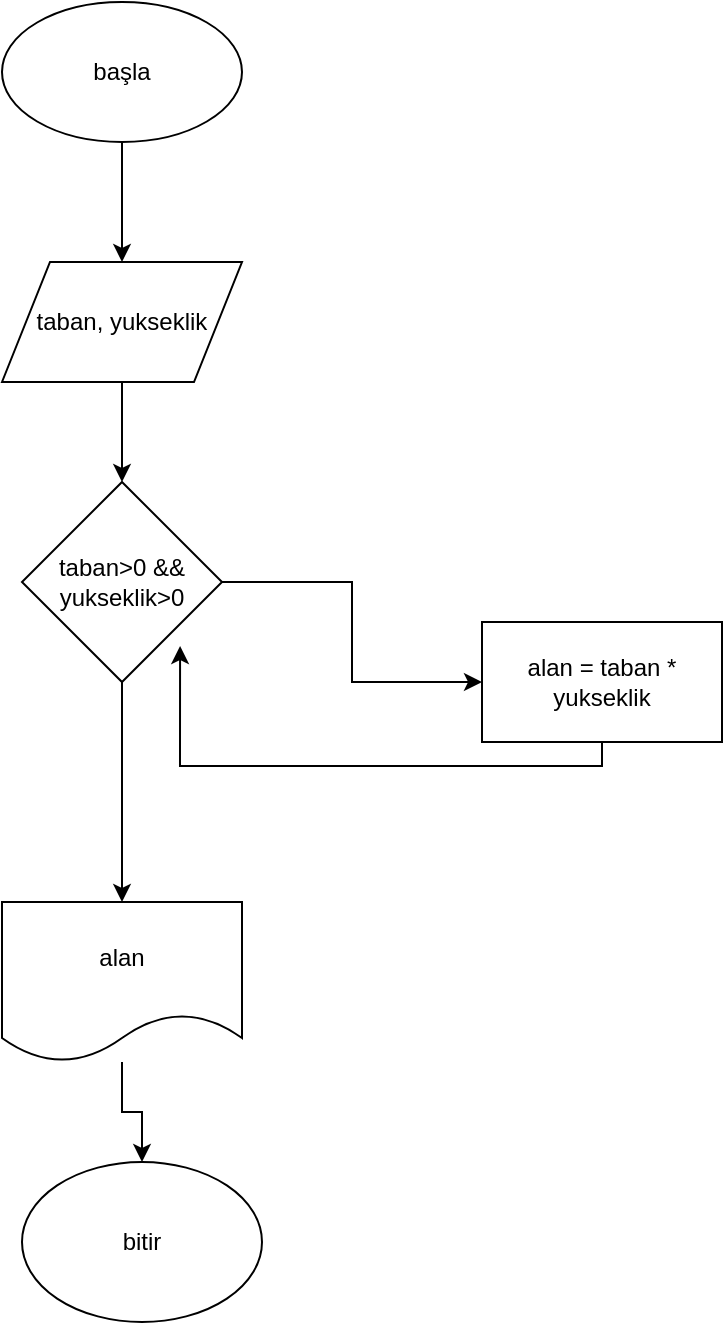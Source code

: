 <mxfile version="12.9.0" type="device"><diagram id="7L3xGsFCsyYegjKABoTB" name="Page-1"><mxGraphModel dx="946" dy="645" grid="1" gridSize="10" guides="1" tooltips="1" connect="1" arrows="1" fold="1" page="1" pageScale="1" pageWidth="827" pageHeight="1169" math="0" shadow="0"><root><mxCell id="0"/><mxCell id="1" parent="0"/><mxCell id="pdq9Ow0AcRRp5LVGc362-2" style="edgeStyle=orthogonalEdgeStyle;rounded=0;orthogonalLoop=1;jettySize=auto;html=1;" edge="1" parent="1" source="pdq9Ow0AcRRp5LVGc362-1"><mxGeometry relative="1" as="geometry"><mxPoint x="360" y="180" as="targetPoint"/></mxGeometry></mxCell><mxCell id="pdq9Ow0AcRRp5LVGc362-1" value="başla" style="ellipse;whiteSpace=wrap;html=1;" vertex="1" parent="1"><mxGeometry x="300" y="50" width="120" height="70" as="geometry"/></mxCell><mxCell id="pdq9Ow0AcRRp5LVGc362-4" style="edgeStyle=orthogonalEdgeStyle;rounded=0;orthogonalLoop=1;jettySize=auto;html=1;entryX=0;entryY=0.5;entryDx=0;entryDy=0;exitX=1;exitY=0.5;exitDx=0;exitDy=0;" edge="1" parent="1" source="pdq9Ow0AcRRp5LVGc362-29" target="pdq9Ow0AcRRp5LVGc362-7"><mxGeometry relative="1" as="geometry"><mxPoint x="500" y="220" as="targetPoint"/><mxPoint x="420" y="330" as="sourcePoint"/></mxGeometry></mxCell><mxCell id="pdq9Ow0AcRRp5LVGc362-25" style="edgeStyle=orthogonalEdgeStyle;rounded=0;orthogonalLoop=1;jettySize=auto;html=1;" edge="1" parent="1"><mxGeometry relative="1" as="geometry"><mxPoint x="360" y="500" as="targetPoint"/><mxPoint x="360" y="370" as="sourcePoint"/></mxGeometry></mxCell><mxCell id="pdq9Ow0AcRRp5LVGc362-24" style="edgeStyle=orthogonalEdgeStyle;rounded=0;orthogonalLoop=1;jettySize=auto;html=1;entryX=0.742;entryY=1.025;entryDx=0;entryDy=0;entryPerimeter=0;" edge="1" parent="1" source="pdq9Ow0AcRRp5LVGc362-7"><mxGeometry relative="1" as="geometry"><mxPoint x="389.04" y="372" as="targetPoint"/><Array as="points"><mxPoint x="600" y="432"/></Array></mxGeometry></mxCell><mxCell id="pdq9Ow0AcRRp5LVGc362-7" value="alan = taban * yukseklik" style="rounded=0;whiteSpace=wrap;html=1;" vertex="1" parent="1"><mxGeometry x="540" y="360" width="120" height="60" as="geometry"/></mxCell><mxCell id="pdq9Ow0AcRRp5LVGc362-17" value="bitir" style="ellipse;whiteSpace=wrap;html=1;" vertex="1" parent="1"><mxGeometry x="310" y="630" width="120" height="80" as="geometry"/></mxCell><mxCell id="pdq9Ow0AcRRp5LVGc362-21" value="&lt;span style=&quot;color: rgba(0 , 0 , 0 , 0) ; font-family: monospace ; font-size: 0px&quot;&gt;%3CmxGraphModel%3E%3Croot%3E%3CmxCell%20id%3D%220%22%2F%3E%3CmxCell%20id%3D%221%22%20parent%3D%220%22%2F%3E%3CmxCell%20id%3D%222%22%20value%3D%22sayi%22%20style%3D%22shape%3Ddocument%3BwhiteSpace%3Dwrap%3Bhtml%3D1%3BboundedLbl%3D1%3B%22%20vertex%3D%221%22%20parent%3D%221%22%3E%3CmxGeometry%20x%3D%22500%22%20y%3D%22320%22%20width%3D%22120%22%20height%3D%2280%22%20as%3D%22geometry%22%2F%3E%3C%2FmxCell%3E%3C%2Froot%3E%3C%2FmxGraphModel%3E&lt;/span&gt;" style="text;html=1;align=center;verticalAlign=middle;resizable=0;points=[];autosize=1;" vertex="1" parent="1"><mxGeometry x="373" y="208" width="20" height="20" as="geometry"/></mxCell><mxCell id="pdq9Ow0AcRRp5LVGc362-26" style="edgeStyle=orthogonalEdgeStyle;rounded=0;orthogonalLoop=1;jettySize=auto;html=1;" edge="1" parent="1" source="pdq9Ow0AcRRp5LVGc362-22" target="pdq9Ow0AcRRp5LVGc362-17"><mxGeometry relative="1" as="geometry"/></mxCell><mxCell id="pdq9Ow0AcRRp5LVGc362-22" value="alan" style="shape=document;whiteSpace=wrap;html=1;boundedLbl=1;" vertex="1" parent="1"><mxGeometry x="300" y="500" width="120" height="80" as="geometry"/></mxCell><mxCell id="pdq9Ow0AcRRp5LVGc362-28" style="edgeStyle=orthogonalEdgeStyle;rounded=0;orthogonalLoop=1;jettySize=auto;html=1;entryX=0.5;entryY=0;entryDx=0;entryDy=0;" edge="1" parent="1" source="pdq9Ow0AcRRp5LVGc362-27"><mxGeometry relative="1" as="geometry"><mxPoint x="360" y="290" as="targetPoint"/></mxGeometry></mxCell><mxCell id="pdq9Ow0AcRRp5LVGc362-27" value="taban, yukseklik" style="shape=parallelogram;perimeter=parallelogramPerimeter;whiteSpace=wrap;html=1;" vertex="1" parent="1"><mxGeometry x="300" y="180" width="120" height="60" as="geometry"/></mxCell><mxCell id="pdq9Ow0AcRRp5LVGc362-29" value="taban&amp;gt;0 &amp;amp;&amp;amp; yukseklik&amp;gt;0" style="rhombus;whiteSpace=wrap;html=1;" vertex="1" parent="1"><mxGeometry x="310" y="290" width="100" height="100" as="geometry"/></mxCell></root></mxGraphModel></diagram></mxfile>